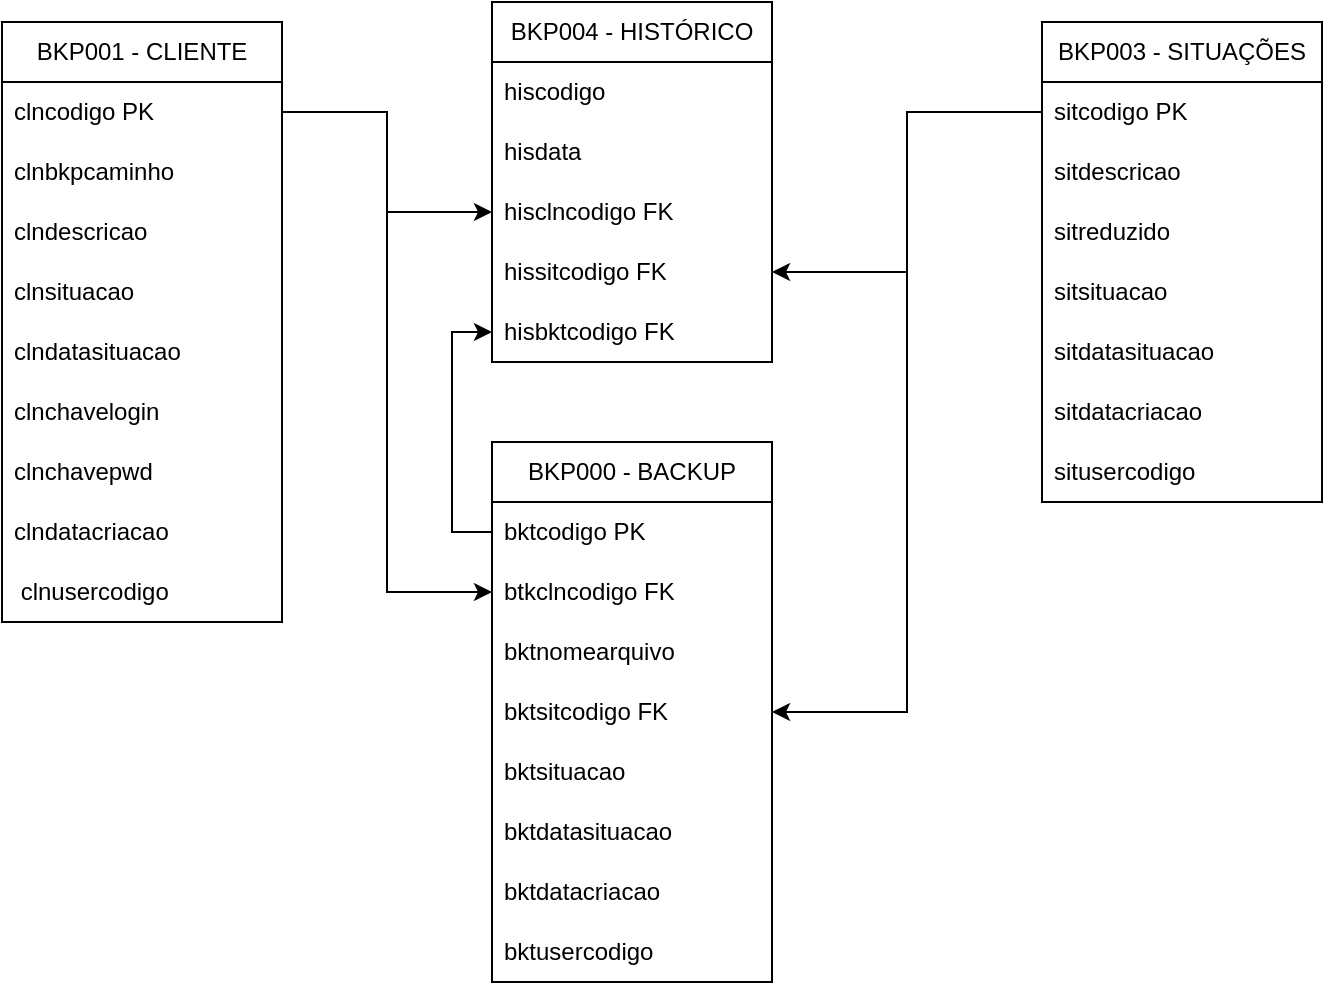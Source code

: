 <mxfile version="21.6.8" type="github">
  <diagram id="R2lEEEUBdFMjLlhIrx00" name="Page-1">
    <mxGraphModel dx="1035" dy="560" grid="1" gridSize="10" guides="1" tooltips="1" connect="1" arrows="1" fold="1" page="1" pageScale="1" pageWidth="850" pageHeight="1100" math="0" shadow="0" extFonts="Permanent Marker^https://fonts.googleapis.com/css?family=Permanent+Marker">
      <root>
        <mxCell id="0" />
        <mxCell id="1" parent="0" />
        <mxCell id="uqfqR80H-Ro37mnliuc8-11" value="BKP001 - CLIENTE" style="swimlane;fontStyle=0;childLayout=stackLayout;horizontal=1;startSize=30;horizontalStack=0;resizeParent=1;resizeParentMax=0;resizeLast=0;collapsible=1;marginBottom=0;whiteSpace=wrap;html=1;" vertex="1" parent="1">
          <mxGeometry x="40" y="20" width="140" height="300" as="geometry" />
        </mxCell>
        <mxCell id="uqfqR80H-Ro37mnliuc8-12" value="clncodigo PK" style="text;strokeColor=none;fillColor=none;align=left;verticalAlign=middle;spacingLeft=4;spacingRight=4;overflow=hidden;points=[[0,0.5],[1,0.5]];portConstraint=eastwest;rotatable=0;whiteSpace=wrap;html=1;" vertex="1" parent="uqfqR80H-Ro37mnliuc8-11">
          <mxGeometry y="30" width="140" height="30" as="geometry" />
        </mxCell>
        <mxCell id="uqfqR80H-Ro37mnliuc8-13" value="clnbkpcaminho&amp;nbsp;" style="text;strokeColor=none;fillColor=none;align=left;verticalAlign=middle;spacingLeft=4;spacingRight=4;overflow=hidden;points=[[0,0.5],[1,0.5]];portConstraint=eastwest;rotatable=0;whiteSpace=wrap;html=1;" vertex="1" parent="uqfqR80H-Ro37mnliuc8-11">
          <mxGeometry y="60" width="140" height="30" as="geometry" />
        </mxCell>
        <mxCell id="uqfqR80H-Ro37mnliuc8-16" value="clndescricao&amp;nbsp;" style="text;strokeColor=none;fillColor=none;align=left;verticalAlign=middle;spacingLeft=4;spacingRight=4;overflow=hidden;points=[[0,0.5],[1,0.5]];portConstraint=eastwest;rotatable=0;whiteSpace=wrap;html=1;" vertex="1" parent="uqfqR80H-Ro37mnliuc8-11">
          <mxGeometry y="90" width="140" height="30" as="geometry" />
        </mxCell>
        <mxCell id="uqfqR80H-Ro37mnliuc8-17" value="clnsituacao&amp;nbsp;" style="text;strokeColor=none;fillColor=none;align=left;verticalAlign=middle;spacingLeft=4;spacingRight=4;overflow=hidden;points=[[0,0.5],[1,0.5]];portConstraint=eastwest;rotatable=0;whiteSpace=wrap;html=1;" vertex="1" parent="uqfqR80H-Ro37mnliuc8-11">
          <mxGeometry y="120" width="140" height="30" as="geometry" />
        </mxCell>
        <mxCell id="uqfqR80H-Ro37mnliuc8-18" value="clndatasituacao&amp;nbsp;" style="text;strokeColor=none;fillColor=none;align=left;verticalAlign=middle;spacingLeft=4;spacingRight=4;overflow=hidden;points=[[0,0.5],[1,0.5]];portConstraint=eastwest;rotatable=0;whiteSpace=wrap;html=1;" vertex="1" parent="uqfqR80H-Ro37mnliuc8-11">
          <mxGeometry y="150" width="140" height="30" as="geometry" />
        </mxCell>
        <mxCell id="uqfqR80H-Ro37mnliuc8-14" value="clnchavelogin&amp;nbsp;" style="text;strokeColor=none;fillColor=none;align=left;verticalAlign=middle;spacingLeft=4;spacingRight=4;overflow=hidden;points=[[0,0.5],[1,0.5]];portConstraint=eastwest;rotatable=0;whiteSpace=wrap;html=1;" vertex="1" parent="uqfqR80H-Ro37mnliuc8-11">
          <mxGeometry y="180" width="140" height="30" as="geometry" />
        </mxCell>
        <mxCell id="uqfqR80H-Ro37mnliuc8-23" value="clnchavepwd&amp;nbsp;" style="text;strokeColor=none;fillColor=none;align=left;verticalAlign=middle;spacingLeft=4;spacingRight=4;overflow=hidden;points=[[0,0.5],[1,0.5]];portConstraint=eastwest;rotatable=0;whiteSpace=wrap;html=1;" vertex="1" parent="uqfqR80H-Ro37mnliuc8-11">
          <mxGeometry y="210" width="140" height="30" as="geometry" />
        </mxCell>
        <mxCell id="uqfqR80H-Ro37mnliuc8-22" value="clndatacriacao&amp;nbsp;" style="text;strokeColor=none;fillColor=none;align=left;verticalAlign=middle;spacingLeft=4;spacingRight=4;overflow=hidden;points=[[0,0.5],[1,0.5]];portConstraint=eastwest;rotatable=0;whiteSpace=wrap;html=1;" vertex="1" parent="uqfqR80H-Ro37mnliuc8-11">
          <mxGeometry y="240" width="140" height="30" as="geometry" />
        </mxCell>
        <mxCell id="uqfqR80H-Ro37mnliuc8-21" value="&amp;nbsp;clnusercodigo" style="text;strokeColor=none;fillColor=none;align=left;verticalAlign=middle;spacingLeft=4;spacingRight=4;overflow=hidden;points=[[0,0.5],[1,0.5]];portConstraint=eastwest;rotatable=0;whiteSpace=wrap;html=1;" vertex="1" parent="uqfqR80H-Ro37mnliuc8-11">
          <mxGeometry y="270" width="140" height="30" as="geometry" />
        </mxCell>
        <mxCell id="uqfqR80H-Ro37mnliuc8-25" value="BKP000 - BACKUP" style="swimlane;fontStyle=0;childLayout=stackLayout;horizontal=1;startSize=30;horizontalStack=0;resizeParent=1;resizeParentMax=0;resizeLast=0;collapsible=1;marginBottom=0;whiteSpace=wrap;html=1;" vertex="1" parent="1">
          <mxGeometry x="285" y="230" width="140" height="270" as="geometry" />
        </mxCell>
        <mxCell id="uqfqR80H-Ro37mnliuc8-26" value="bktcodigo PK" style="text;strokeColor=none;fillColor=none;align=left;verticalAlign=middle;spacingLeft=4;spacingRight=4;overflow=hidden;points=[[0,0.5],[1,0.5]];portConstraint=eastwest;rotatable=0;whiteSpace=wrap;html=1;" vertex="1" parent="uqfqR80H-Ro37mnliuc8-25">
          <mxGeometry y="30" width="140" height="30" as="geometry" />
        </mxCell>
        <mxCell id="uqfqR80H-Ro37mnliuc8-27" value="btkclncodigo FK" style="text;strokeColor=none;fillColor=none;align=left;verticalAlign=middle;spacingLeft=4;spacingRight=4;overflow=hidden;points=[[0,0.5],[1,0.5]];portConstraint=eastwest;rotatable=0;whiteSpace=wrap;html=1;" vertex="1" parent="uqfqR80H-Ro37mnliuc8-25">
          <mxGeometry y="60" width="140" height="30" as="geometry" />
        </mxCell>
        <mxCell id="uqfqR80H-Ro37mnliuc8-28" value="bktnomearquivo&amp;nbsp;" style="text;strokeColor=none;fillColor=none;align=left;verticalAlign=middle;spacingLeft=4;spacingRight=4;overflow=hidden;points=[[0,0.5],[1,0.5]];portConstraint=eastwest;rotatable=0;whiteSpace=wrap;html=1;" vertex="1" parent="uqfqR80H-Ro37mnliuc8-25">
          <mxGeometry y="90" width="140" height="30" as="geometry" />
        </mxCell>
        <mxCell id="uqfqR80H-Ro37mnliuc8-35" value="bktsitcodigo FK" style="text;strokeColor=none;fillColor=none;align=left;verticalAlign=middle;spacingLeft=4;spacingRight=4;overflow=hidden;points=[[0,0.5],[1,0.5]];portConstraint=eastwest;rotatable=0;whiteSpace=wrap;html=1;" vertex="1" parent="uqfqR80H-Ro37mnliuc8-25">
          <mxGeometry y="120" width="140" height="30" as="geometry" />
        </mxCell>
        <mxCell id="uqfqR80H-Ro37mnliuc8-34" value="bktsituacao&amp;nbsp;" style="text;strokeColor=none;fillColor=none;align=left;verticalAlign=middle;spacingLeft=4;spacingRight=4;overflow=hidden;points=[[0,0.5],[1,0.5]];portConstraint=eastwest;rotatable=0;whiteSpace=wrap;html=1;" vertex="1" parent="uqfqR80H-Ro37mnliuc8-25">
          <mxGeometry y="150" width="140" height="30" as="geometry" />
        </mxCell>
        <mxCell id="uqfqR80H-Ro37mnliuc8-33" value="bktdatasituacao&amp;nbsp;" style="text;strokeColor=none;fillColor=none;align=left;verticalAlign=middle;spacingLeft=4;spacingRight=4;overflow=hidden;points=[[0,0.5],[1,0.5]];portConstraint=eastwest;rotatable=0;whiteSpace=wrap;html=1;" vertex="1" parent="uqfqR80H-Ro37mnliuc8-25">
          <mxGeometry y="180" width="140" height="30" as="geometry" />
        </mxCell>
        <mxCell id="uqfqR80H-Ro37mnliuc8-32" value="bktdatacriacao&amp;nbsp;" style="text;strokeColor=none;fillColor=none;align=left;verticalAlign=middle;spacingLeft=4;spacingRight=4;overflow=hidden;points=[[0,0.5],[1,0.5]];portConstraint=eastwest;rotatable=0;whiteSpace=wrap;html=1;" vertex="1" parent="uqfqR80H-Ro37mnliuc8-25">
          <mxGeometry y="210" width="140" height="30" as="geometry" />
        </mxCell>
        <mxCell id="uqfqR80H-Ro37mnliuc8-31" value="bktusercodigo" style="text;strokeColor=none;fillColor=none;align=left;verticalAlign=middle;spacingLeft=4;spacingRight=4;overflow=hidden;points=[[0,0.5],[1,0.5]];portConstraint=eastwest;rotatable=0;whiteSpace=wrap;html=1;" vertex="1" parent="uqfqR80H-Ro37mnliuc8-25">
          <mxGeometry y="240" width="140" height="30" as="geometry" />
        </mxCell>
        <mxCell id="uqfqR80H-Ro37mnliuc8-30" style="edgeStyle=orthogonalEdgeStyle;rounded=0;orthogonalLoop=1;jettySize=auto;html=1;entryX=0;entryY=0.5;entryDx=0;entryDy=0;" edge="1" parent="1" source="uqfqR80H-Ro37mnliuc8-12" target="uqfqR80H-Ro37mnliuc8-27">
          <mxGeometry relative="1" as="geometry" />
        </mxCell>
        <mxCell id="uqfqR80H-Ro37mnliuc8-36" value="BKP003 - SITUAÇÕES" style="swimlane;fontStyle=0;childLayout=stackLayout;horizontal=1;startSize=30;horizontalStack=0;resizeParent=1;resizeParentMax=0;resizeLast=0;collapsible=1;marginBottom=0;whiteSpace=wrap;html=1;" vertex="1" parent="1">
          <mxGeometry x="560" y="20" width="140" height="240" as="geometry" />
        </mxCell>
        <mxCell id="uqfqR80H-Ro37mnliuc8-37" value="sitcodigo PK" style="text;strokeColor=none;fillColor=none;align=left;verticalAlign=middle;spacingLeft=4;spacingRight=4;overflow=hidden;points=[[0,0.5],[1,0.5]];portConstraint=eastwest;rotatable=0;whiteSpace=wrap;html=1;" vertex="1" parent="uqfqR80H-Ro37mnliuc8-36">
          <mxGeometry y="30" width="140" height="30" as="geometry" />
        </mxCell>
        <mxCell id="uqfqR80H-Ro37mnliuc8-38" value="sitdescricao&amp;nbsp;" style="text;strokeColor=none;fillColor=none;align=left;verticalAlign=middle;spacingLeft=4;spacingRight=4;overflow=hidden;points=[[0,0.5],[1,0.5]];portConstraint=eastwest;rotatable=0;whiteSpace=wrap;html=1;" vertex="1" parent="uqfqR80H-Ro37mnliuc8-36">
          <mxGeometry y="60" width="140" height="30" as="geometry" />
        </mxCell>
        <mxCell id="uqfqR80H-Ro37mnliuc8-39" value="sitreduzido&amp;nbsp;" style="text;strokeColor=none;fillColor=none;align=left;verticalAlign=middle;spacingLeft=4;spacingRight=4;overflow=hidden;points=[[0,0.5],[1,0.5]];portConstraint=eastwest;rotatable=0;whiteSpace=wrap;html=1;" vertex="1" parent="uqfqR80H-Ro37mnliuc8-36">
          <mxGeometry y="90" width="140" height="30" as="geometry" />
        </mxCell>
        <mxCell id="uqfqR80H-Ro37mnliuc8-44" value="sitsituacao&amp;nbsp;" style="text;strokeColor=none;fillColor=none;align=left;verticalAlign=middle;spacingLeft=4;spacingRight=4;overflow=hidden;points=[[0,0.5],[1,0.5]];portConstraint=eastwest;rotatable=0;whiteSpace=wrap;html=1;" vertex="1" parent="uqfqR80H-Ro37mnliuc8-36">
          <mxGeometry y="120" width="140" height="30" as="geometry" />
        </mxCell>
        <mxCell id="uqfqR80H-Ro37mnliuc8-43" value="sitdatasituacao&amp;nbsp;" style="text;strokeColor=none;fillColor=none;align=left;verticalAlign=middle;spacingLeft=4;spacingRight=4;overflow=hidden;points=[[0,0.5],[1,0.5]];portConstraint=eastwest;rotatable=0;whiteSpace=wrap;html=1;" vertex="1" parent="uqfqR80H-Ro37mnliuc8-36">
          <mxGeometry y="150" width="140" height="30" as="geometry" />
        </mxCell>
        <mxCell id="uqfqR80H-Ro37mnliuc8-42" value="sitdatacriacao&amp;nbsp;" style="text;strokeColor=none;fillColor=none;align=left;verticalAlign=middle;spacingLeft=4;spacingRight=4;overflow=hidden;points=[[0,0.5],[1,0.5]];portConstraint=eastwest;rotatable=0;whiteSpace=wrap;html=1;" vertex="1" parent="uqfqR80H-Ro37mnliuc8-36">
          <mxGeometry y="180" width="140" height="30" as="geometry" />
        </mxCell>
        <mxCell id="uqfqR80H-Ro37mnliuc8-41" value="situsercodigo" style="text;strokeColor=none;fillColor=none;align=left;verticalAlign=middle;spacingLeft=4;spacingRight=4;overflow=hidden;points=[[0,0.5],[1,0.5]];portConstraint=eastwest;rotatable=0;whiteSpace=wrap;html=1;" vertex="1" parent="uqfqR80H-Ro37mnliuc8-36">
          <mxGeometry y="210" width="140" height="30" as="geometry" />
        </mxCell>
        <mxCell id="uqfqR80H-Ro37mnliuc8-45" style="edgeStyle=orthogonalEdgeStyle;rounded=0;orthogonalLoop=1;jettySize=auto;html=1;" edge="1" parent="1" source="uqfqR80H-Ro37mnliuc8-37" target="uqfqR80H-Ro37mnliuc8-35">
          <mxGeometry relative="1" as="geometry" />
        </mxCell>
        <mxCell id="uqfqR80H-Ro37mnliuc8-47" value="BKP004 - HISTÓRICO" style="swimlane;fontStyle=0;childLayout=stackLayout;horizontal=1;startSize=30;horizontalStack=0;resizeParent=1;resizeParentMax=0;resizeLast=0;collapsible=1;marginBottom=0;whiteSpace=wrap;html=1;" vertex="1" parent="1">
          <mxGeometry x="285" y="10" width="140" height="180" as="geometry" />
        </mxCell>
        <mxCell id="uqfqR80H-Ro37mnliuc8-48" value="hiscodigo&amp;nbsp;" style="text;strokeColor=none;fillColor=none;align=left;verticalAlign=middle;spacingLeft=4;spacingRight=4;overflow=hidden;points=[[0,0.5],[1,0.5]];portConstraint=eastwest;rotatable=0;whiteSpace=wrap;html=1;" vertex="1" parent="uqfqR80H-Ro37mnliuc8-47">
          <mxGeometry y="30" width="140" height="30" as="geometry" />
        </mxCell>
        <mxCell id="uqfqR80H-Ro37mnliuc8-49" value="hisdata&amp;nbsp;" style="text;strokeColor=none;fillColor=none;align=left;verticalAlign=middle;spacingLeft=4;spacingRight=4;overflow=hidden;points=[[0,0.5],[1,0.5]];portConstraint=eastwest;rotatable=0;whiteSpace=wrap;html=1;" vertex="1" parent="uqfqR80H-Ro37mnliuc8-47">
          <mxGeometry y="60" width="140" height="30" as="geometry" />
        </mxCell>
        <mxCell id="uqfqR80H-Ro37mnliuc8-50" value="hisclncodigo FK" style="text;strokeColor=none;fillColor=none;align=left;verticalAlign=middle;spacingLeft=4;spacingRight=4;overflow=hidden;points=[[0,0.5],[1,0.5]];portConstraint=eastwest;rotatable=0;whiteSpace=wrap;html=1;" vertex="1" parent="uqfqR80H-Ro37mnliuc8-47">
          <mxGeometry y="90" width="140" height="30" as="geometry" />
        </mxCell>
        <mxCell id="uqfqR80H-Ro37mnliuc8-53" value="hissitcodigo FK" style="text;strokeColor=none;fillColor=none;align=left;verticalAlign=middle;spacingLeft=4;spacingRight=4;overflow=hidden;points=[[0,0.5],[1,0.5]];portConstraint=eastwest;rotatable=0;whiteSpace=wrap;html=1;" vertex="1" parent="uqfqR80H-Ro37mnliuc8-47">
          <mxGeometry y="120" width="140" height="30" as="geometry" />
        </mxCell>
        <mxCell id="uqfqR80H-Ro37mnliuc8-52" value="hisbktcodigo FK" style="text;strokeColor=none;fillColor=none;align=left;verticalAlign=middle;spacingLeft=4;spacingRight=4;overflow=hidden;points=[[0,0.5],[1,0.5]];portConstraint=eastwest;rotatable=0;whiteSpace=wrap;html=1;" vertex="1" parent="uqfqR80H-Ro37mnliuc8-47">
          <mxGeometry y="150" width="140" height="30" as="geometry" />
        </mxCell>
        <mxCell id="uqfqR80H-Ro37mnliuc8-54" style="edgeStyle=orthogonalEdgeStyle;rounded=0;orthogonalLoop=1;jettySize=auto;html=1;exitX=1;exitY=0.5;exitDx=0;exitDy=0;" edge="1" parent="1" source="uqfqR80H-Ro37mnliuc8-12" target="uqfqR80H-Ro37mnliuc8-50">
          <mxGeometry relative="1" as="geometry" />
        </mxCell>
        <mxCell id="uqfqR80H-Ro37mnliuc8-55" style="edgeStyle=orthogonalEdgeStyle;rounded=0;orthogonalLoop=1;jettySize=auto;html=1;exitX=0;exitY=0.5;exitDx=0;exitDy=0;entryX=1;entryY=0.5;entryDx=0;entryDy=0;" edge="1" parent="1" source="uqfqR80H-Ro37mnliuc8-37" target="uqfqR80H-Ro37mnliuc8-53">
          <mxGeometry relative="1" as="geometry" />
        </mxCell>
        <mxCell id="uqfqR80H-Ro37mnliuc8-56" style="edgeStyle=orthogonalEdgeStyle;rounded=0;orthogonalLoop=1;jettySize=auto;html=1;exitX=0;exitY=0.5;exitDx=0;exitDy=0;entryX=0;entryY=0.5;entryDx=0;entryDy=0;" edge="1" parent="1" source="uqfqR80H-Ro37mnliuc8-26" target="uqfqR80H-Ro37mnliuc8-52">
          <mxGeometry relative="1" as="geometry" />
        </mxCell>
      </root>
    </mxGraphModel>
  </diagram>
</mxfile>
